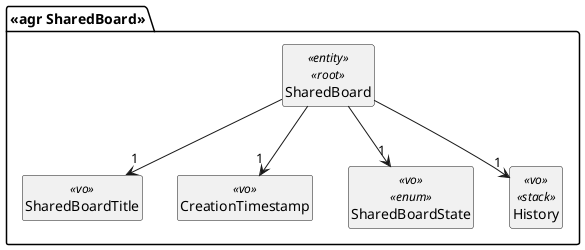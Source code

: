 @startuml

hide circles
hide fields
hide empty members

package "<<agr SharedBoard>>"{
    class SharedBoard<<entity>><<root>>{}
    class SharedBoardTitle<<vo>>{}
    class CreationTimestamp<<vo>>{}
    class SharedBoardState<<vo>><<enum>>{}
    class History<<vo>><<stack>>{}

    SharedBoard --> "1" SharedBoardState
    SharedBoard --> "1" SharedBoardTitle
    SharedBoard --> "1" CreationTimestamp
    SharedBoard --> "1" History
}

@enduml